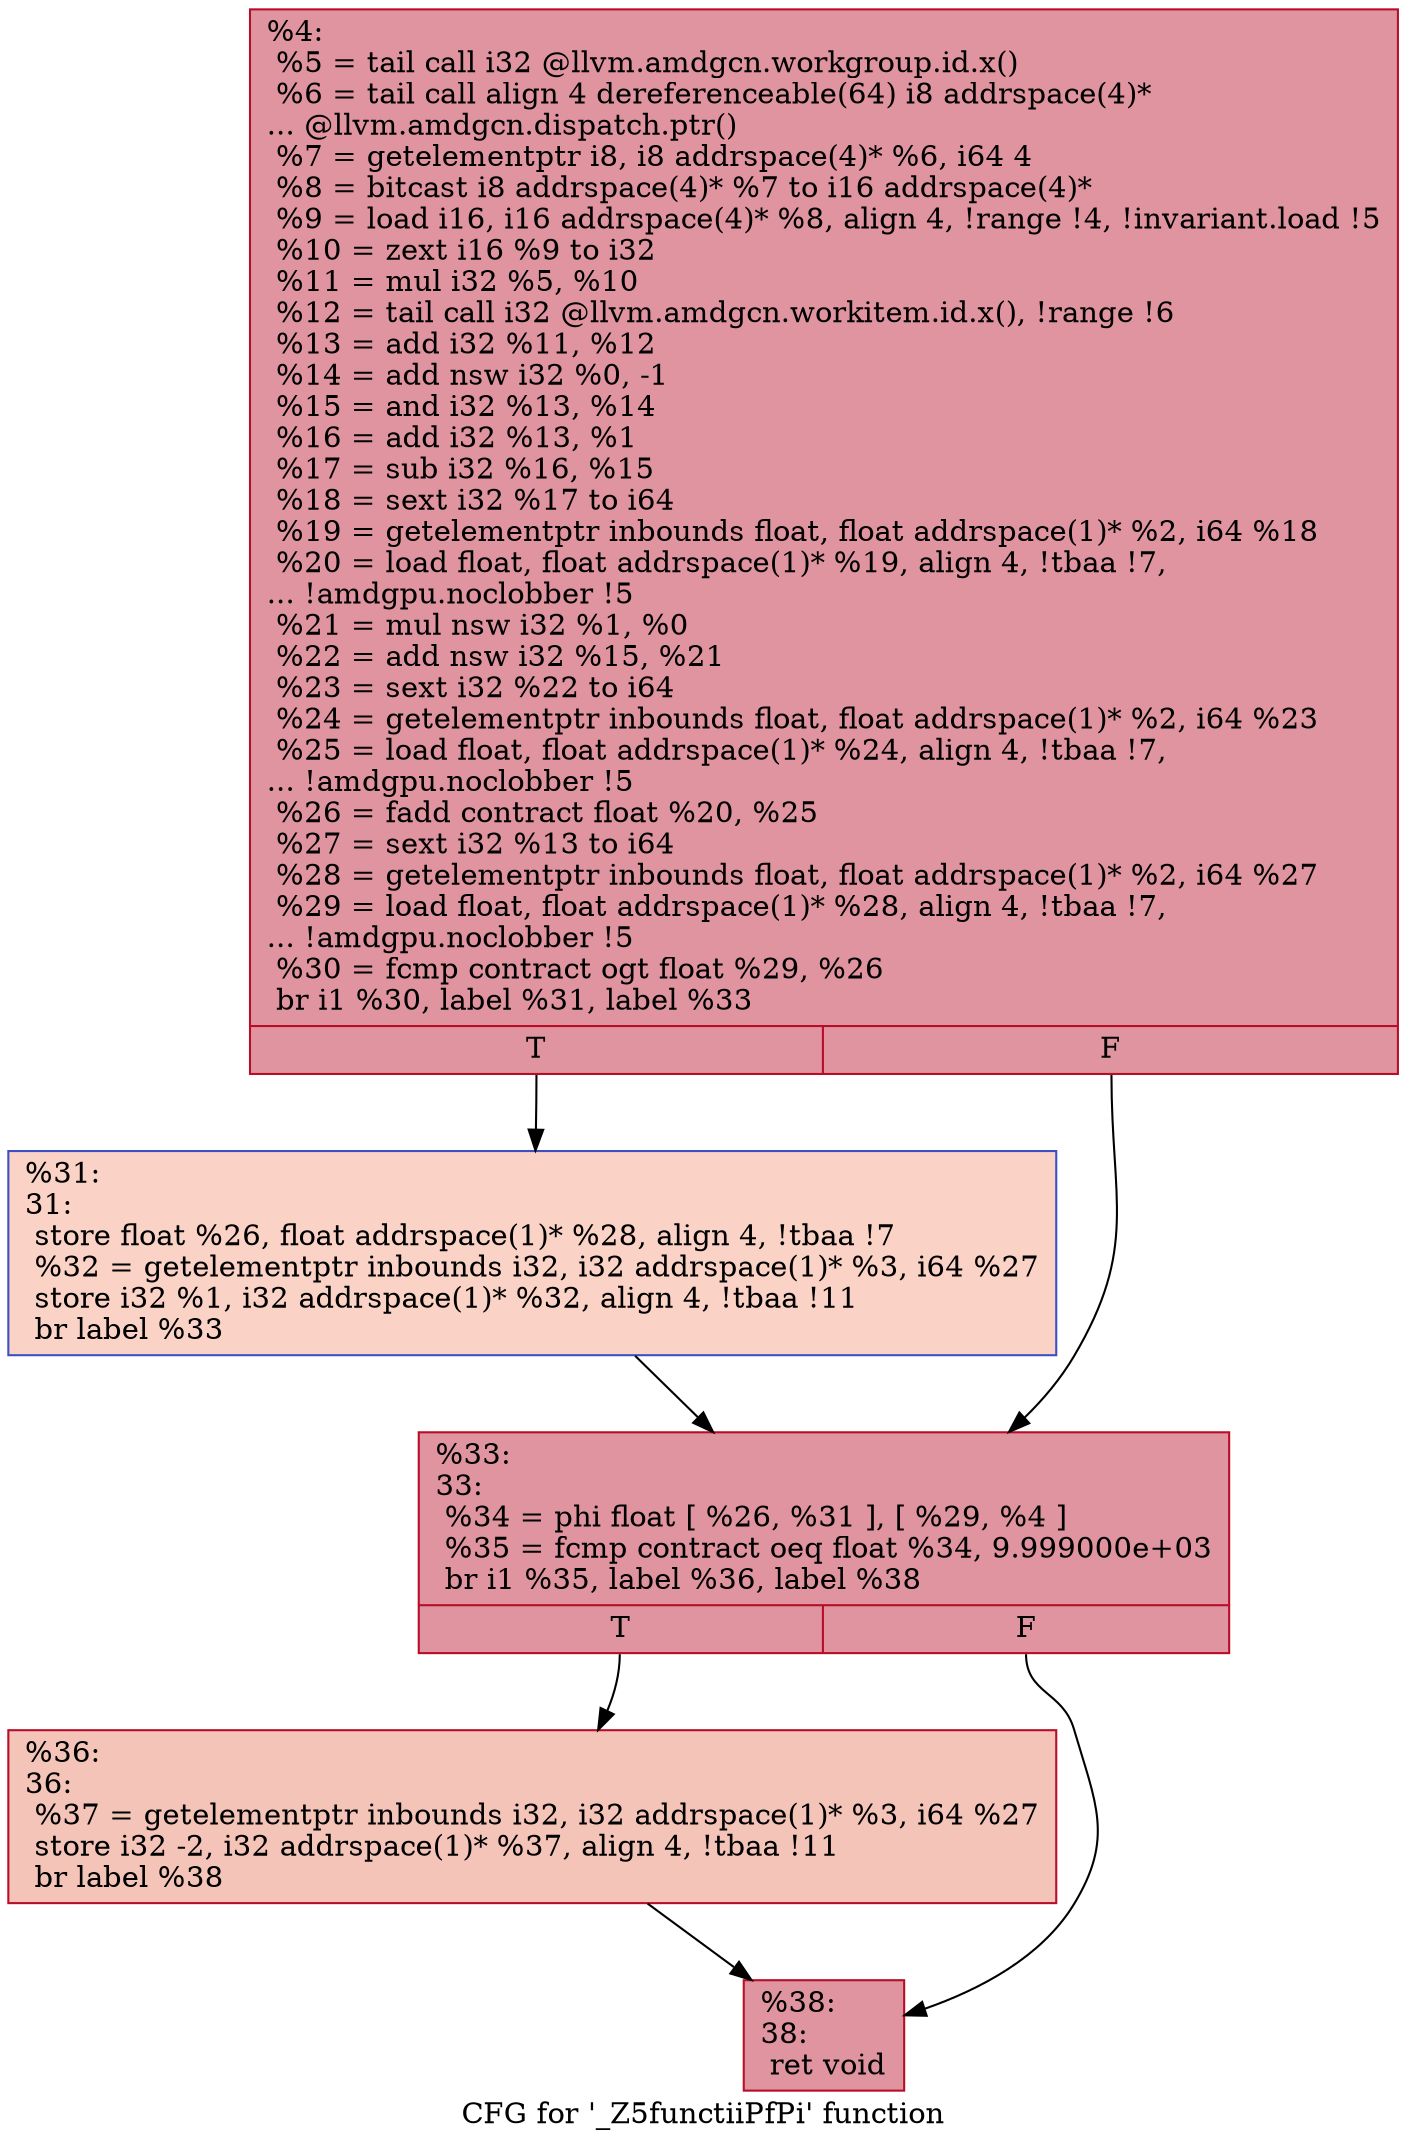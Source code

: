 digraph "CFG for '_Z5functiiPfPi' function" {
	label="CFG for '_Z5functiiPfPi' function";

	Node0x4ce73f0 [shape=record,color="#b70d28ff", style=filled, fillcolor="#b70d2870",label="{%4:\l  %5 = tail call i32 @llvm.amdgcn.workgroup.id.x()\l  %6 = tail call align 4 dereferenceable(64) i8 addrspace(4)*\l... @llvm.amdgcn.dispatch.ptr()\l  %7 = getelementptr i8, i8 addrspace(4)* %6, i64 4\l  %8 = bitcast i8 addrspace(4)* %7 to i16 addrspace(4)*\l  %9 = load i16, i16 addrspace(4)* %8, align 4, !range !4, !invariant.load !5\l  %10 = zext i16 %9 to i32\l  %11 = mul i32 %5, %10\l  %12 = tail call i32 @llvm.amdgcn.workitem.id.x(), !range !6\l  %13 = add i32 %11, %12\l  %14 = add nsw i32 %0, -1\l  %15 = and i32 %13, %14\l  %16 = add i32 %13, %1\l  %17 = sub i32 %16, %15\l  %18 = sext i32 %17 to i64\l  %19 = getelementptr inbounds float, float addrspace(1)* %2, i64 %18\l  %20 = load float, float addrspace(1)* %19, align 4, !tbaa !7,\l... !amdgpu.noclobber !5\l  %21 = mul nsw i32 %1, %0\l  %22 = add nsw i32 %15, %21\l  %23 = sext i32 %22 to i64\l  %24 = getelementptr inbounds float, float addrspace(1)* %2, i64 %23\l  %25 = load float, float addrspace(1)* %24, align 4, !tbaa !7,\l... !amdgpu.noclobber !5\l  %26 = fadd contract float %20, %25\l  %27 = sext i32 %13 to i64\l  %28 = getelementptr inbounds float, float addrspace(1)* %2, i64 %27\l  %29 = load float, float addrspace(1)* %28, align 4, !tbaa !7,\l... !amdgpu.noclobber !5\l  %30 = fcmp contract ogt float %29, %26\l  br i1 %30, label %31, label %33\l|{<s0>T|<s1>F}}"];
	Node0x4ce73f0:s0 -> Node0x4ceaa90;
	Node0x4ce73f0:s1 -> Node0x4ceab20;
	Node0x4ceaa90 [shape=record,color="#3d50c3ff", style=filled, fillcolor="#f59c7d70",label="{%31:\l31:                                               \l  store float %26, float addrspace(1)* %28, align 4, !tbaa !7\l  %32 = getelementptr inbounds i32, i32 addrspace(1)* %3, i64 %27\l  store i32 %1, i32 addrspace(1)* %32, align 4, !tbaa !11\l  br label %33\l}"];
	Node0x4ceaa90 -> Node0x4ceab20;
	Node0x4ceab20 [shape=record,color="#b70d28ff", style=filled, fillcolor="#b70d2870",label="{%33:\l33:                                               \l  %34 = phi float [ %26, %31 ], [ %29, %4 ]\l  %35 = fcmp contract oeq float %34, 9.999000e+03\l  br i1 %35, label %36, label %38\l|{<s0>T|<s1>F}}"];
	Node0x4ceab20:s0 -> Node0x4cebbe0;
	Node0x4ceab20:s1 -> Node0x4cebc70;
	Node0x4cebbe0 [shape=record,color="#b70d28ff", style=filled, fillcolor="#e97a5f70",label="{%36:\l36:                                               \l  %37 = getelementptr inbounds i32, i32 addrspace(1)* %3, i64 %27\l  store i32 -2, i32 addrspace(1)* %37, align 4, !tbaa !11\l  br label %38\l}"];
	Node0x4cebbe0 -> Node0x4cebc70;
	Node0x4cebc70 [shape=record,color="#b70d28ff", style=filled, fillcolor="#b70d2870",label="{%38:\l38:                                               \l  ret void\l}"];
}
